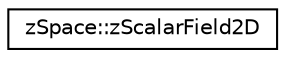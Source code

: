 digraph "Graphical Class Hierarchy"
{
  edge [fontname="Helvetica",fontsize="10",labelfontname="Helvetica",labelfontsize="10"];
  node [fontname="Helvetica",fontsize="10",shape=record];
  rankdir="LR";
  Node0 [label="zSpace::zScalarField2D",height=0.2,width=0.4,color="black", fillcolor="white", style="filled",URL="$classz_space_1_1z_scalar_field2_d.html",tooltip="A class for 2D scalar field. "];
}
